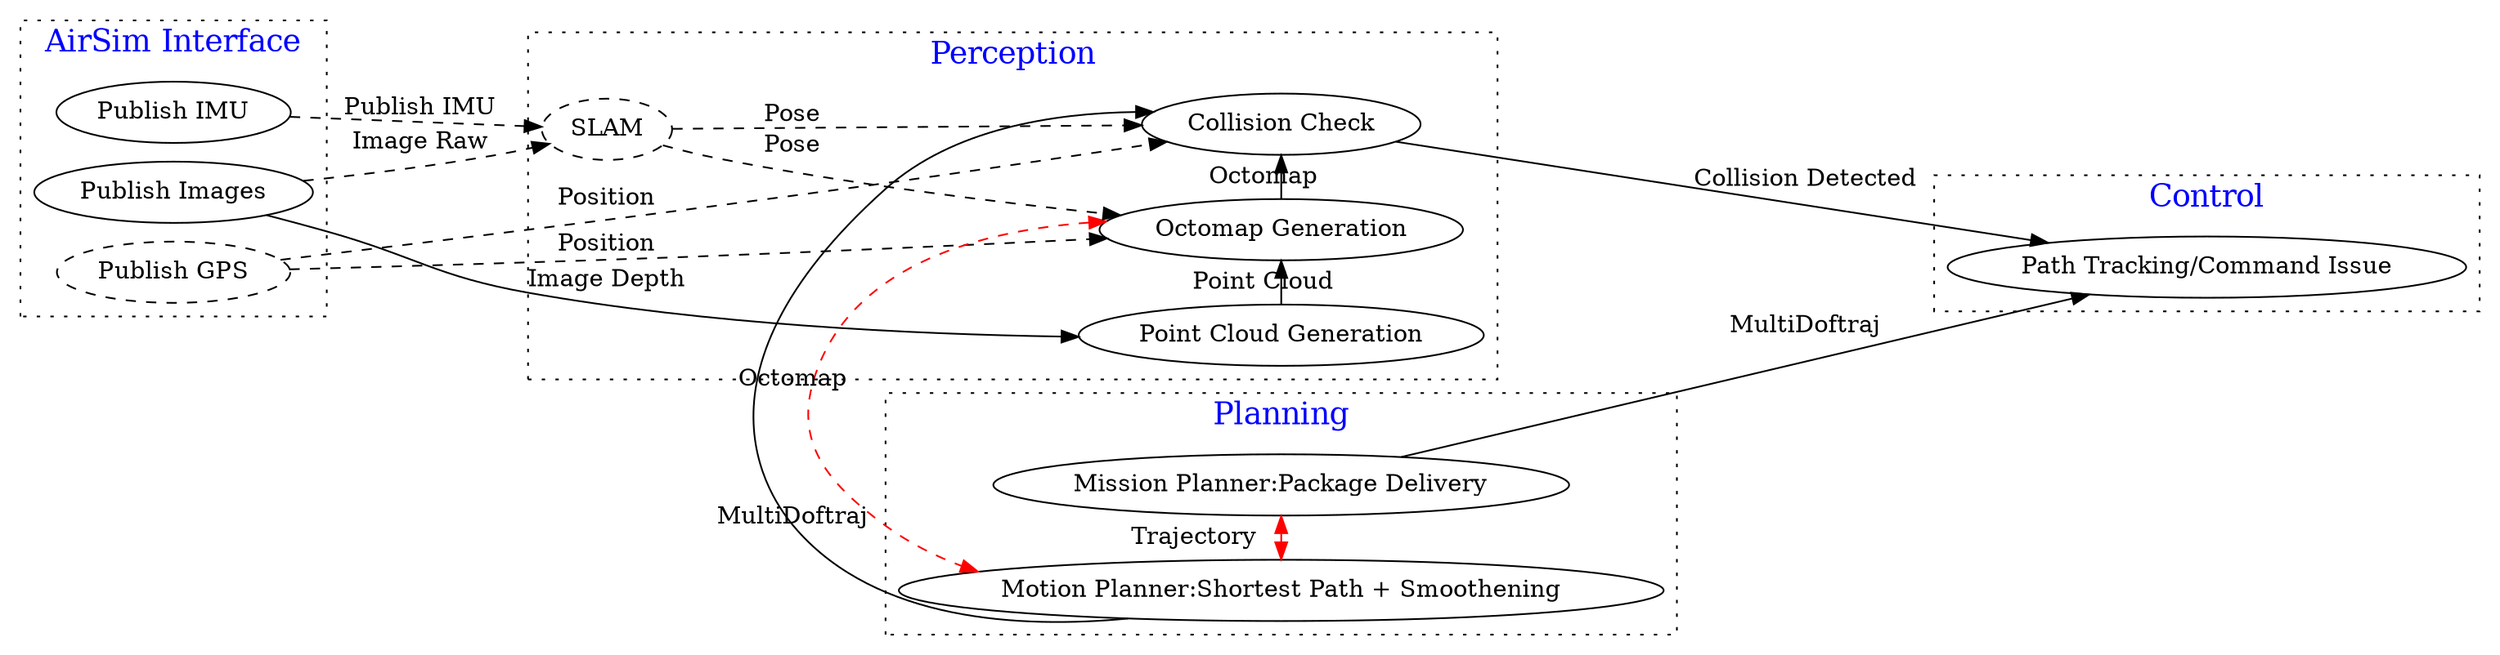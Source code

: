 digraph package_delivery{
    rankdir=LR;
    graph [nodesep="0.15"]	
        subgraph cluster_0{
            {rank=same;"Publish Images","Publish IMU"}
            {rank=same;"Publish GPS"[style=dashed]}
            node [style=dashed]
                label="AirSim Interface"
                graph[style=dotted,fontcolor=blue,fontsize=18]

        }
    subgraph cluster_1{
        {rank=same;"Point Cloud Generation","Octomap Generation", "Collision Check"}
        {rank=same;"SLAM"[style=dashed]}
        node [style=dashed,width=0.3]
            label="Perception"
            graph[style=dotted,fontcolor=blue,fontsize=18]
            "SLAM"-> "Octomap Generation"[label="Pose",style=dashed]
            "SLAM" -> "Collision Check"[label="Pose",style=dashed]
            "Publish GPS" -> "Collision Check"[label="Position",style=dashed]
            "Publish GPS" -> "Octomap Generation"[label="Position",style=dashed]
    }
    subgraph cluster_2{
        {rank=same;"Motion Planner:Shortest Path + Smoothening","Mission Planner:Package Delivery"}
        node [style=filled]
            label="Planning"
            graph[style=dotted,fontcolor=blue,fontsize=18]

    }
    subgraph cluster_3{
        {rank=same;"Path Tracking/Command Issue"}
        node [style=filled]
            label="Control"
            graph[style=dotted,fontcolor=blue,fontsize=18]
    }
    "Publish Images" -> "Point Cloud Generation"[label="Image Depth"]
        "Publish Images" -> "SLAM"[label="Image Raw",style=dashed]
        "Publish IMU" -> "SLAM"[label="Publish IMU",style=dashed]


        "Octomap Generation" -> "Collision Check"[label="Octomap"]
        "Octomap Generation" -> "Motion Planner:Shortest Path + Smoothening"[dir=both,label="Octomap",color=red,style=dashed]
        "Point Cloud Generation" -> "Octomap Generation"[label="Point Cloud"]
        "Motion Planner:Shortest Path + Smoothening" -> "Collision Check"[label="MultiDoftraj"]
        "Motion Planner:Shortest Path + Smoothening" -> "Mission Planner:Package Delivery"[label="Trajectory                  ",dir=both,style=dashed,color=red]
        "Mission Planner:Package Delivery"-> "Path Tracking/Command Issue"[label="MultiDoftraj"]
        //#"Collision Check" -> "Mission Planner:Package Delivery"[label="Collision Detected"]
        graph[style=dotted,fontcolor=blue,fontsize=18]
        "Collision Check" -> "Path Tracking/Command Issue"[label="Collision Detected"]

}

